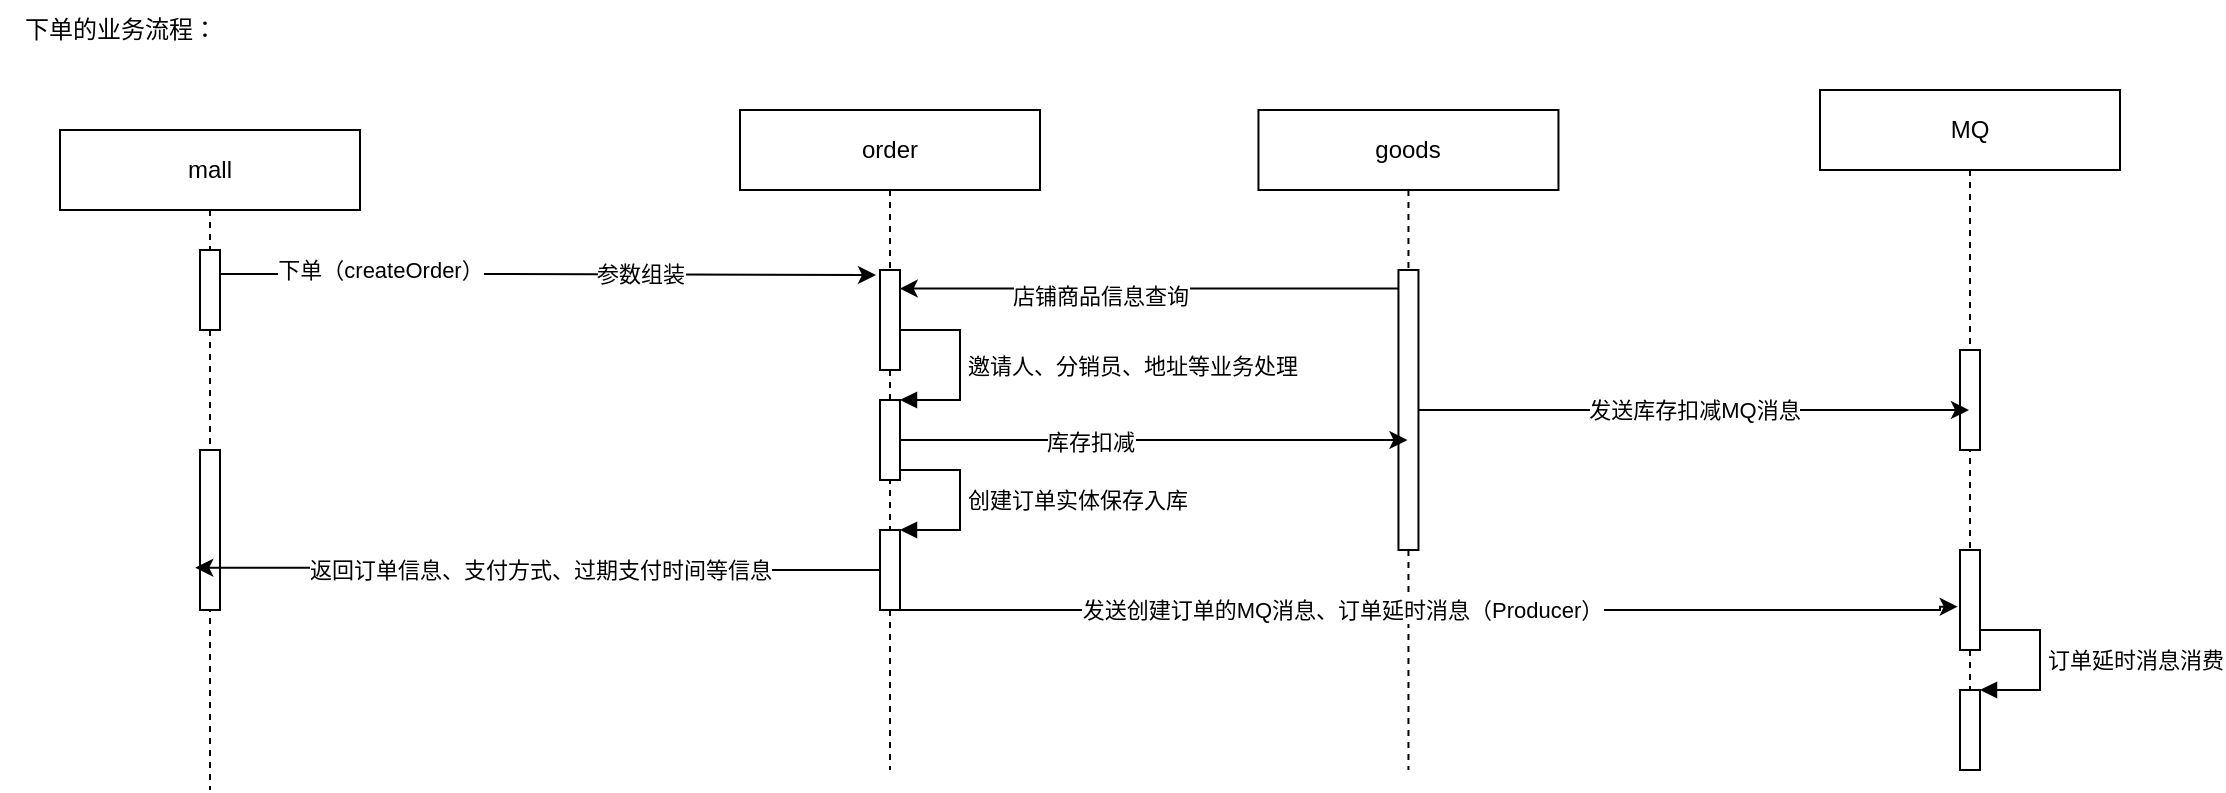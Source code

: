 <mxfile version="20.8.3" type="github">
  <diagram id="L1Md74T0iGSnTZSqdi6X" name="第 1 页">
    <mxGraphModel dx="1758" dy="721" grid="1" gridSize="10" guides="1" tooltips="1" connect="1" arrows="1" fold="1" page="1" pageScale="1" pageWidth="827" pageHeight="1169" math="0" shadow="0">
      <root>
        <mxCell id="0" />
        <mxCell id="1" parent="0" />
        <mxCell id="F1WHuFg56HNxDudnOaOx-3" value="mall" style="shape=umlLifeline;perimeter=lifelinePerimeter;whiteSpace=wrap;html=1;container=1;collapsible=0;recursiveResize=0;outlineConnect=0;" parent="1" vertex="1">
          <mxGeometry x="60" y="90" width="150" height="330" as="geometry" />
        </mxCell>
        <mxCell id="F1WHuFg56HNxDudnOaOx-5" value="" style="html=1;points=[];perimeter=orthogonalPerimeter;" parent="F1WHuFg56HNxDudnOaOx-3" vertex="1">
          <mxGeometry x="70" y="60" width="10" height="40" as="geometry" />
        </mxCell>
        <mxCell id="KtWLmuLaP4DR1fBGIdUf-7" value="" style="html=1;points=[];perimeter=orthogonalPerimeter;" vertex="1" parent="F1WHuFg56HNxDudnOaOx-3">
          <mxGeometry x="70" y="160" width="10" height="80" as="geometry" />
        </mxCell>
        <mxCell id="F1WHuFg56HNxDudnOaOx-4" value="order" style="shape=umlLifeline;perimeter=lifelinePerimeter;whiteSpace=wrap;html=1;container=1;collapsible=0;recursiveResize=0;outlineConnect=0;" parent="1" vertex="1">
          <mxGeometry x="400" y="80" width="150" height="330" as="geometry" />
        </mxCell>
        <mxCell id="F1WHuFg56HNxDudnOaOx-6" value="" style="html=1;points=[];perimeter=orthogonalPerimeter;" parent="F1WHuFg56HNxDudnOaOx-4" vertex="1">
          <mxGeometry x="70" y="80" width="10" height="50" as="geometry" />
        </mxCell>
        <mxCell id="KtWLmuLaP4DR1fBGIdUf-3" value="" style="html=1;points=[];perimeter=orthogonalPerimeter;" vertex="1" parent="F1WHuFg56HNxDudnOaOx-4">
          <mxGeometry x="70" y="145" width="10" height="40" as="geometry" />
        </mxCell>
        <mxCell id="KtWLmuLaP4DR1fBGIdUf-4" value="邀请人、分销员、地址等业务处理" style="edgeStyle=orthogonalEdgeStyle;html=1;align=left;spacingLeft=2;endArrow=block;rounded=0;entryX=1;entryY=0;" edge="1" target="KtWLmuLaP4DR1fBGIdUf-3" parent="F1WHuFg56HNxDudnOaOx-4">
          <mxGeometry relative="1" as="geometry">
            <mxPoint x="80" y="110" as="sourcePoint" />
            <Array as="points">
              <mxPoint x="110" y="110" />
            </Array>
            <mxPoint as="offset" />
          </mxGeometry>
        </mxCell>
        <mxCell id="KtWLmuLaP4DR1fBGIdUf-5" value="" style="html=1;points=[];perimeter=orthogonalPerimeter;" vertex="1" parent="F1WHuFg56HNxDudnOaOx-4">
          <mxGeometry x="70" y="210" width="10" height="40" as="geometry" />
        </mxCell>
        <mxCell id="KtWLmuLaP4DR1fBGIdUf-6" value="创建订单实体保存入库" style="edgeStyle=orthogonalEdgeStyle;html=1;align=left;spacingLeft=2;endArrow=block;rounded=0;entryX=1;entryY=0;" edge="1" target="KtWLmuLaP4DR1fBGIdUf-5" parent="F1WHuFg56HNxDudnOaOx-4">
          <mxGeometry relative="1" as="geometry">
            <mxPoint x="80" y="180" as="sourcePoint" />
            <Array as="points">
              <mxPoint x="110" y="180" />
            </Array>
          </mxGeometry>
        </mxCell>
        <mxCell id="F1WHuFg56HNxDudnOaOx-7" style="edgeStyle=orthogonalEdgeStyle;rounded=0;orthogonalLoop=1;jettySize=auto;html=1;entryX=-0.2;entryY=0.05;entryDx=0;entryDy=0;entryPerimeter=0;" parent="1" source="F1WHuFg56HNxDudnOaOx-5" target="F1WHuFg56HNxDudnOaOx-6" edge="1">
          <mxGeometry relative="1" as="geometry">
            <Array as="points">
              <mxPoint x="270" y="162" />
              <mxPoint x="270" y="162" />
            </Array>
          </mxGeometry>
        </mxCell>
        <mxCell id="F1WHuFg56HNxDudnOaOx-8" value="下单（createOrder）" style="edgeLabel;html=1;align=center;verticalAlign=middle;resizable=0;points=[];" parent="F1WHuFg56HNxDudnOaOx-7" vertex="1" connectable="0">
          <mxGeometry x="-0.799" y="-1" relative="1" as="geometry">
            <mxPoint x="47" y="-3" as="offset" />
          </mxGeometry>
        </mxCell>
        <mxCell id="F1WHuFg56HNxDudnOaOx-9" value="参数组装" style="edgeLabel;html=1;align=center;verticalAlign=middle;resizable=0;points=[];" parent="F1WHuFg56HNxDudnOaOx-7" vertex="1" connectable="0">
          <mxGeometry x="0.281" relative="1" as="geometry">
            <mxPoint as="offset" />
          </mxGeometry>
        </mxCell>
        <mxCell id="F1WHuFg56HNxDudnOaOx-47" value="goods" style="shape=umlLifeline;perimeter=lifelinePerimeter;whiteSpace=wrap;html=1;container=1;collapsible=0;recursiveResize=0;outlineConnect=0;" parent="1" vertex="1">
          <mxGeometry x="659.23" y="80" width="150" height="330" as="geometry" />
        </mxCell>
        <mxCell id="F1WHuFg56HNxDudnOaOx-48" value="" style="html=1;points=[];perimeter=orthogonalPerimeter;" parent="F1WHuFg56HNxDudnOaOx-47" vertex="1">
          <mxGeometry x="70" y="80" width="10" height="140" as="geometry" />
        </mxCell>
        <mxCell id="F1WHuFg56HNxDudnOaOx-52" style="edgeStyle=none;rounded=0;orthogonalLoop=1;jettySize=auto;html=1;startArrow=none;startFill=0;entryX=0.986;entryY=0.186;entryDx=0;entryDy=0;entryPerimeter=0;" parent="1" source="F1WHuFg56HNxDudnOaOx-48" target="F1WHuFg56HNxDudnOaOx-6" edge="1">
          <mxGeometry relative="1" as="geometry" />
        </mxCell>
        <mxCell id="F1WHuFg56HNxDudnOaOx-54" value="店铺商品信息查询" style="edgeLabel;html=1;align=center;verticalAlign=middle;resizable=0;points=[];" parent="F1WHuFg56HNxDudnOaOx-52" vertex="1" connectable="0">
          <mxGeometry x="0.432" y="1" relative="1" as="geometry">
            <mxPoint x="29" y="2" as="offset" />
          </mxGeometry>
        </mxCell>
        <mxCell id="F1WHuFg56HNxDudnOaOx-57" value="MQ" style="shape=umlLifeline;perimeter=lifelinePerimeter;whiteSpace=wrap;html=1;container=1;collapsible=0;recursiveResize=0;outlineConnect=0;" parent="1" vertex="1">
          <mxGeometry x="940" y="70" width="150" height="330" as="geometry" />
        </mxCell>
        <mxCell id="F1WHuFg56HNxDudnOaOx-58" value="" style="html=1;points=[];perimeter=orthogonalPerimeter;" parent="F1WHuFg56HNxDudnOaOx-57" vertex="1">
          <mxGeometry x="70" y="130" width="10" height="50" as="geometry" />
        </mxCell>
        <mxCell id="KtWLmuLaP4DR1fBGIdUf-10" value="" style="html=1;points=[];perimeter=orthogonalPerimeter;" vertex="1" parent="F1WHuFg56HNxDudnOaOx-57">
          <mxGeometry x="70" y="230" width="10" height="50" as="geometry" />
        </mxCell>
        <mxCell id="KtWLmuLaP4DR1fBGIdUf-16" value="" style="html=1;points=[];perimeter=orthogonalPerimeter;" vertex="1" parent="F1WHuFg56HNxDudnOaOx-57">
          <mxGeometry x="70" y="300" width="10" height="40" as="geometry" />
        </mxCell>
        <mxCell id="KtWLmuLaP4DR1fBGIdUf-17" value="订单延时消息消费" style="edgeStyle=orthogonalEdgeStyle;html=1;align=left;spacingLeft=2;endArrow=block;rounded=0;entryX=1;entryY=0;" edge="1" target="KtWLmuLaP4DR1fBGIdUf-16" parent="F1WHuFg56HNxDudnOaOx-57">
          <mxGeometry relative="1" as="geometry">
            <mxPoint x="80" y="270" as="sourcePoint" />
            <Array as="points">
              <mxPoint x="110" y="270" />
            </Array>
            <mxPoint as="offset" />
          </mxGeometry>
        </mxCell>
        <mxCell id="F1WHuFg56HNxDudnOaOx-59" value="发送库存扣减MQ消息" style="edgeStyle=none;rounded=0;orthogonalLoop=1;jettySize=auto;html=1;startArrow=none;startFill=0;" parent="1" source="F1WHuFg56HNxDudnOaOx-48" target="F1WHuFg56HNxDudnOaOx-57" edge="1">
          <mxGeometry relative="1" as="geometry" />
        </mxCell>
        <mxCell id="KtWLmuLaP4DR1fBGIdUf-1" style="edgeStyle=orthogonalEdgeStyle;rounded=0;orthogonalLoop=1;jettySize=auto;html=1;" edge="1" parent="1" target="F1WHuFg56HNxDudnOaOx-47">
          <mxGeometry relative="1" as="geometry">
            <mxPoint x="480" y="245.0" as="sourcePoint" />
            <Array as="points">
              <mxPoint x="520" y="245" />
              <mxPoint x="520" y="245" />
            </Array>
          </mxGeometry>
        </mxCell>
        <mxCell id="KtWLmuLaP4DR1fBGIdUf-2" value="库存扣减" style="edgeLabel;html=1;align=center;verticalAlign=middle;resizable=0;points=[];" vertex="1" connectable="0" parent="KtWLmuLaP4DR1fBGIdUf-1">
          <mxGeometry x="-0.25" y="-1" relative="1" as="geometry">
            <mxPoint as="offset" />
          </mxGeometry>
        </mxCell>
        <mxCell id="KtWLmuLaP4DR1fBGIdUf-8" style="edgeStyle=orthogonalEdgeStyle;rounded=0;orthogonalLoop=1;jettySize=auto;html=1;entryX=-0.238;entryY=0.736;entryDx=0;entryDy=0;entryPerimeter=0;" edge="1" parent="1" source="KtWLmuLaP4DR1fBGIdUf-5" target="KtWLmuLaP4DR1fBGIdUf-7">
          <mxGeometry relative="1" as="geometry" />
        </mxCell>
        <mxCell id="KtWLmuLaP4DR1fBGIdUf-9" value="返回订单信息、支付方式、过期支付时间等信息" style="edgeLabel;html=1;align=center;verticalAlign=middle;resizable=0;points=[];" vertex="1" connectable="0" parent="KtWLmuLaP4DR1fBGIdUf-8">
          <mxGeometry x="0.381" y="2" relative="1" as="geometry">
            <mxPoint x="66" y="-1" as="offset" />
          </mxGeometry>
        </mxCell>
        <mxCell id="KtWLmuLaP4DR1fBGIdUf-11" style="edgeStyle=orthogonalEdgeStyle;rounded=0;orthogonalLoop=1;jettySize=auto;html=1;entryX=-0.113;entryY=0.567;entryDx=0;entryDy=0;entryPerimeter=0;" edge="1" parent="1" source="KtWLmuLaP4DR1fBGIdUf-5" target="KtWLmuLaP4DR1fBGIdUf-10">
          <mxGeometry relative="1" as="geometry">
            <mxPoint x="1010" y="318" as="targetPoint" />
            <Array as="points">
              <mxPoint x="1000" y="330" />
              <mxPoint x="1000" y="328" />
            </Array>
          </mxGeometry>
        </mxCell>
        <UserObject label="发送创建订单的MQ消息、订单延时消息（Producer）" tooltip="MQ发送&#xa;创建订单：com.odbpo.app.order.mq.producer.OrderSendMqHelper#sendCreateOrderMsg&#xa;订单超时（延时消息）&#xa;com.odbpo.app.order.mq.producer.OrderSendMqHelper#sendCreateOrderTimingMsg&#xa;&#xa;MQ消费&#xa;订单延时消息消费：&#xa;com.odbpo.app.order.mq.consumer.CancelOvertimeOrderConsumer" id="KtWLmuLaP4DR1fBGIdUf-12">
          <mxCell style="edgeLabel;html=1;align=center;verticalAlign=middle;resizable=0;points=[];" vertex="1" connectable="0" parent="KtWLmuLaP4DR1fBGIdUf-11">
            <mxGeometry x="-0.655" y="-4" relative="1" as="geometry">
              <mxPoint x="129" y="-4" as="offset" />
            </mxGeometry>
          </mxCell>
        </UserObject>
        <mxCell id="KtWLmuLaP4DR1fBGIdUf-18" value="下单的业务流程：" style="text;html=1;align=center;verticalAlign=middle;resizable=0;points=[];autosize=1;strokeColor=none;fillColor=none;" vertex="1" parent="1">
          <mxGeometry x="30" y="25" width="120" height="30" as="geometry" />
        </mxCell>
      </root>
    </mxGraphModel>
  </diagram>
</mxfile>
